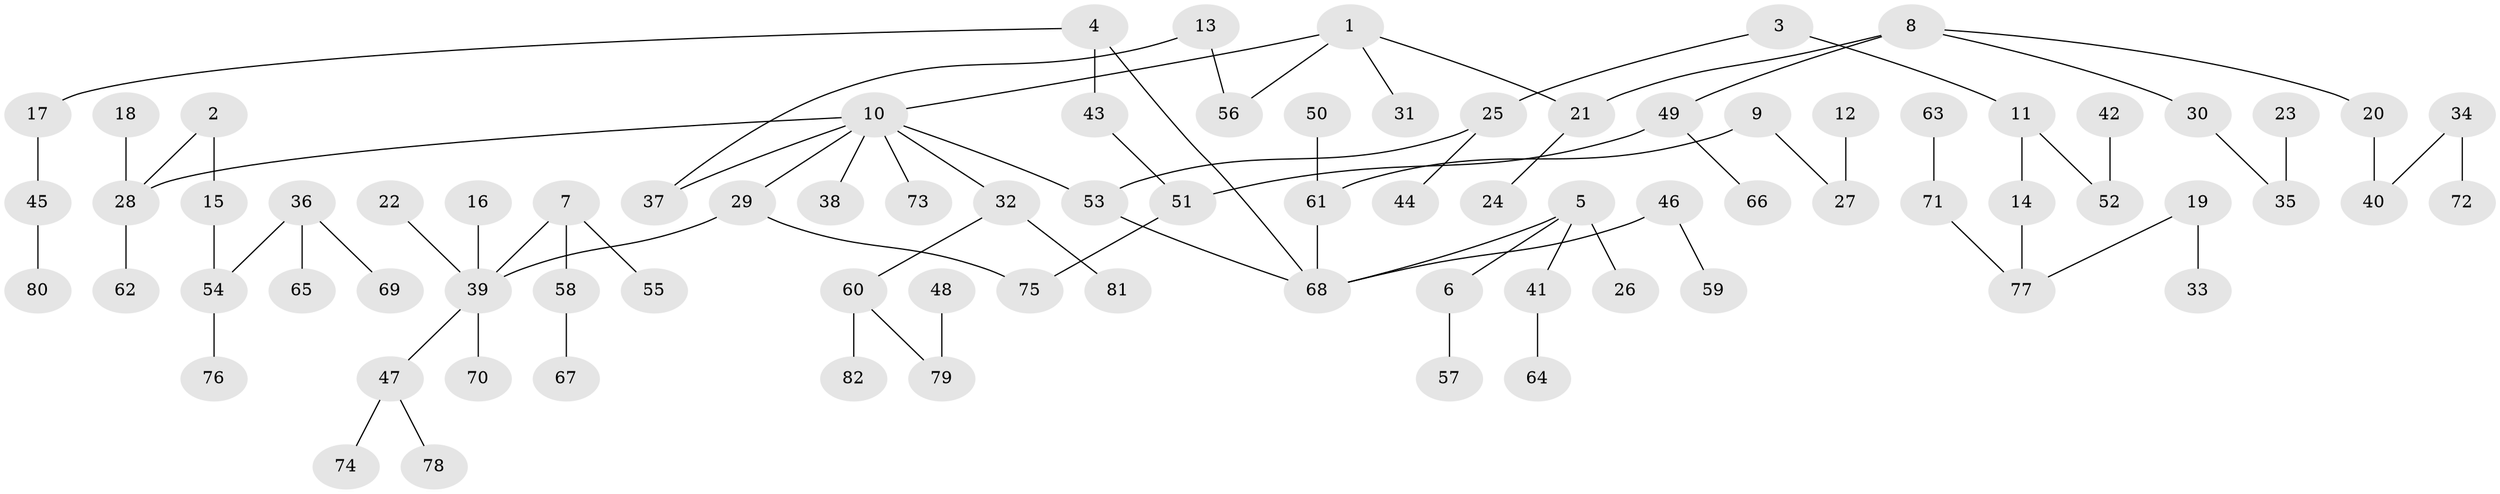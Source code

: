 // original degree distribution, {9: 0.007352941176470588, 5: 0.014705882352941176, 4: 0.11029411764705882, 1: 0.47794117647058826, 6: 0.007352941176470588, 2: 0.25, 7: 0.007352941176470588, 3: 0.125}
// Generated by graph-tools (version 1.1) at 2025/36/03/04/25 23:36:08]
// undirected, 82 vertices, 84 edges
graph export_dot {
  node [color=gray90,style=filled];
  1;
  2;
  3;
  4;
  5;
  6;
  7;
  8;
  9;
  10;
  11;
  12;
  13;
  14;
  15;
  16;
  17;
  18;
  19;
  20;
  21;
  22;
  23;
  24;
  25;
  26;
  27;
  28;
  29;
  30;
  31;
  32;
  33;
  34;
  35;
  36;
  37;
  38;
  39;
  40;
  41;
  42;
  43;
  44;
  45;
  46;
  47;
  48;
  49;
  50;
  51;
  52;
  53;
  54;
  55;
  56;
  57;
  58;
  59;
  60;
  61;
  62;
  63;
  64;
  65;
  66;
  67;
  68;
  69;
  70;
  71;
  72;
  73;
  74;
  75;
  76;
  77;
  78;
  79;
  80;
  81;
  82;
  1 -- 10 [weight=1.0];
  1 -- 21 [weight=1.0];
  1 -- 31 [weight=1.0];
  1 -- 56 [weight=1.0];
  2 -- 15 [weight=1.0];
  2 -- 28 [weight=1.0];
  3 -- 11 [weight=1.0];
  3 -- 25 [weight=1.0];
  4 -- 17 [weight=1.0];
  4 -- 43 [weight=1.0];
  4 -- 68 [weight=1.0];
  5 -- 6 [weight=1.0];
  5 -- 26 [weight=1.0];
  5 -- 41 [weight=1.0];
  5 -- 68 [weight=1.0];
  6 -- 57 [weight=1.0];
  7 -- 39 [weight=1.0];
  7 -- 55 [weight=1.0];
  7 -- 58 [weight=1.0];
  8 -- 20 [weight=1.0];
  8 -- 21 [weight=1.0];
  8 -- 30 [weight=1.0];
  8 -- 49 [weight=1.0];
  9 -- 27 [weight=1.0];
  9 -- 61 [weight=1.0];
  10 -- 28 [weight=1.0];
  10 -- 29 [weight=1.0];
  10 -- 32 [weight=1.0];
  10 -- 37 [weight=1.0];
  10 -- 38 [weight=1.0];
  10 -- 53 [weight=1.0];
  10 -- 73 [weight=1.0];
  11 -- 14 [weight=1.0];
  11 -- 52 [weight=1.0];
  12 -- 27 [weight=1.0];
  13 -- 37 [weight=1.0];
  13 -- 56 [weight=1.0];
  14 -- 77 [weight=1.0];
  15 -- 54 [weight=1.0];
  16 -- 39 [weight=1.0];
  17 -- 45 [weight=1.0];
  18 -- 28 [weight=1.0];
  19 -- 33 [weight=1.0];
  19 -- 77 [weight=1.0];
  20 -- 40 [weight=1.0];
  21 -- 24 [weight=1.0];
  22 -- 39 [weight=1.0];
  23 -- 35 [weight=1.0];
  25 -- 44 [weight=1.0];
  25 -- 53 [weight=1.0];
  28 -- 62 [weight=1.0];
  29 -- 39 [weight=1.0];
  29 -- 75 [weight=1.0];
  30 -- 35 [weight=1.0];
  32 -- 60 [weight=1.0];
  32 -- 81 [weight=1.0];
  34 -- 40 [weight=1.0];
  34 -- 72 [weight=1.0];
  36 -- 54 [weight=1.0];
  36 -- 65 [weight=1.0];
  36 -- 69 [weight=1.0];
  39 -- 47 [weight=1.0];
  39 -- 70 [weight=1.0];
  41 -- 64 [weight=1.0];
  42 -- 52 [weight=1.0];
  43 -- 51 [weight=1.0];
  45 -- 80 [weight=1.0];
  46 -- 59 [weight=1.0];
  46 -- 68 [weight=1.0];
  47 -- 74 [weight=1.0];
  47 -- 78 [weight=1.0];
  48 -- 79 [weight=1.0];
  49 -- 51 [weight=1.0];
  49 -- 66 [weight=1.0];
  50 -- 61 [weight=1.0];
  51 -- 75 [weight=1.0];
  53 -- 68 [weight=1.0];
  54 -- 76 [weight=1.0];
  58 -- 67 [weight=1.0];
  60 -- 79 [weight=1.0];
  60 -- 82 [weight=1.0];
  61 -- 68 [weight=1.0];
  63 -- 71 [weight=1.0];
  71 -- 77 [weight=1.0];
}
